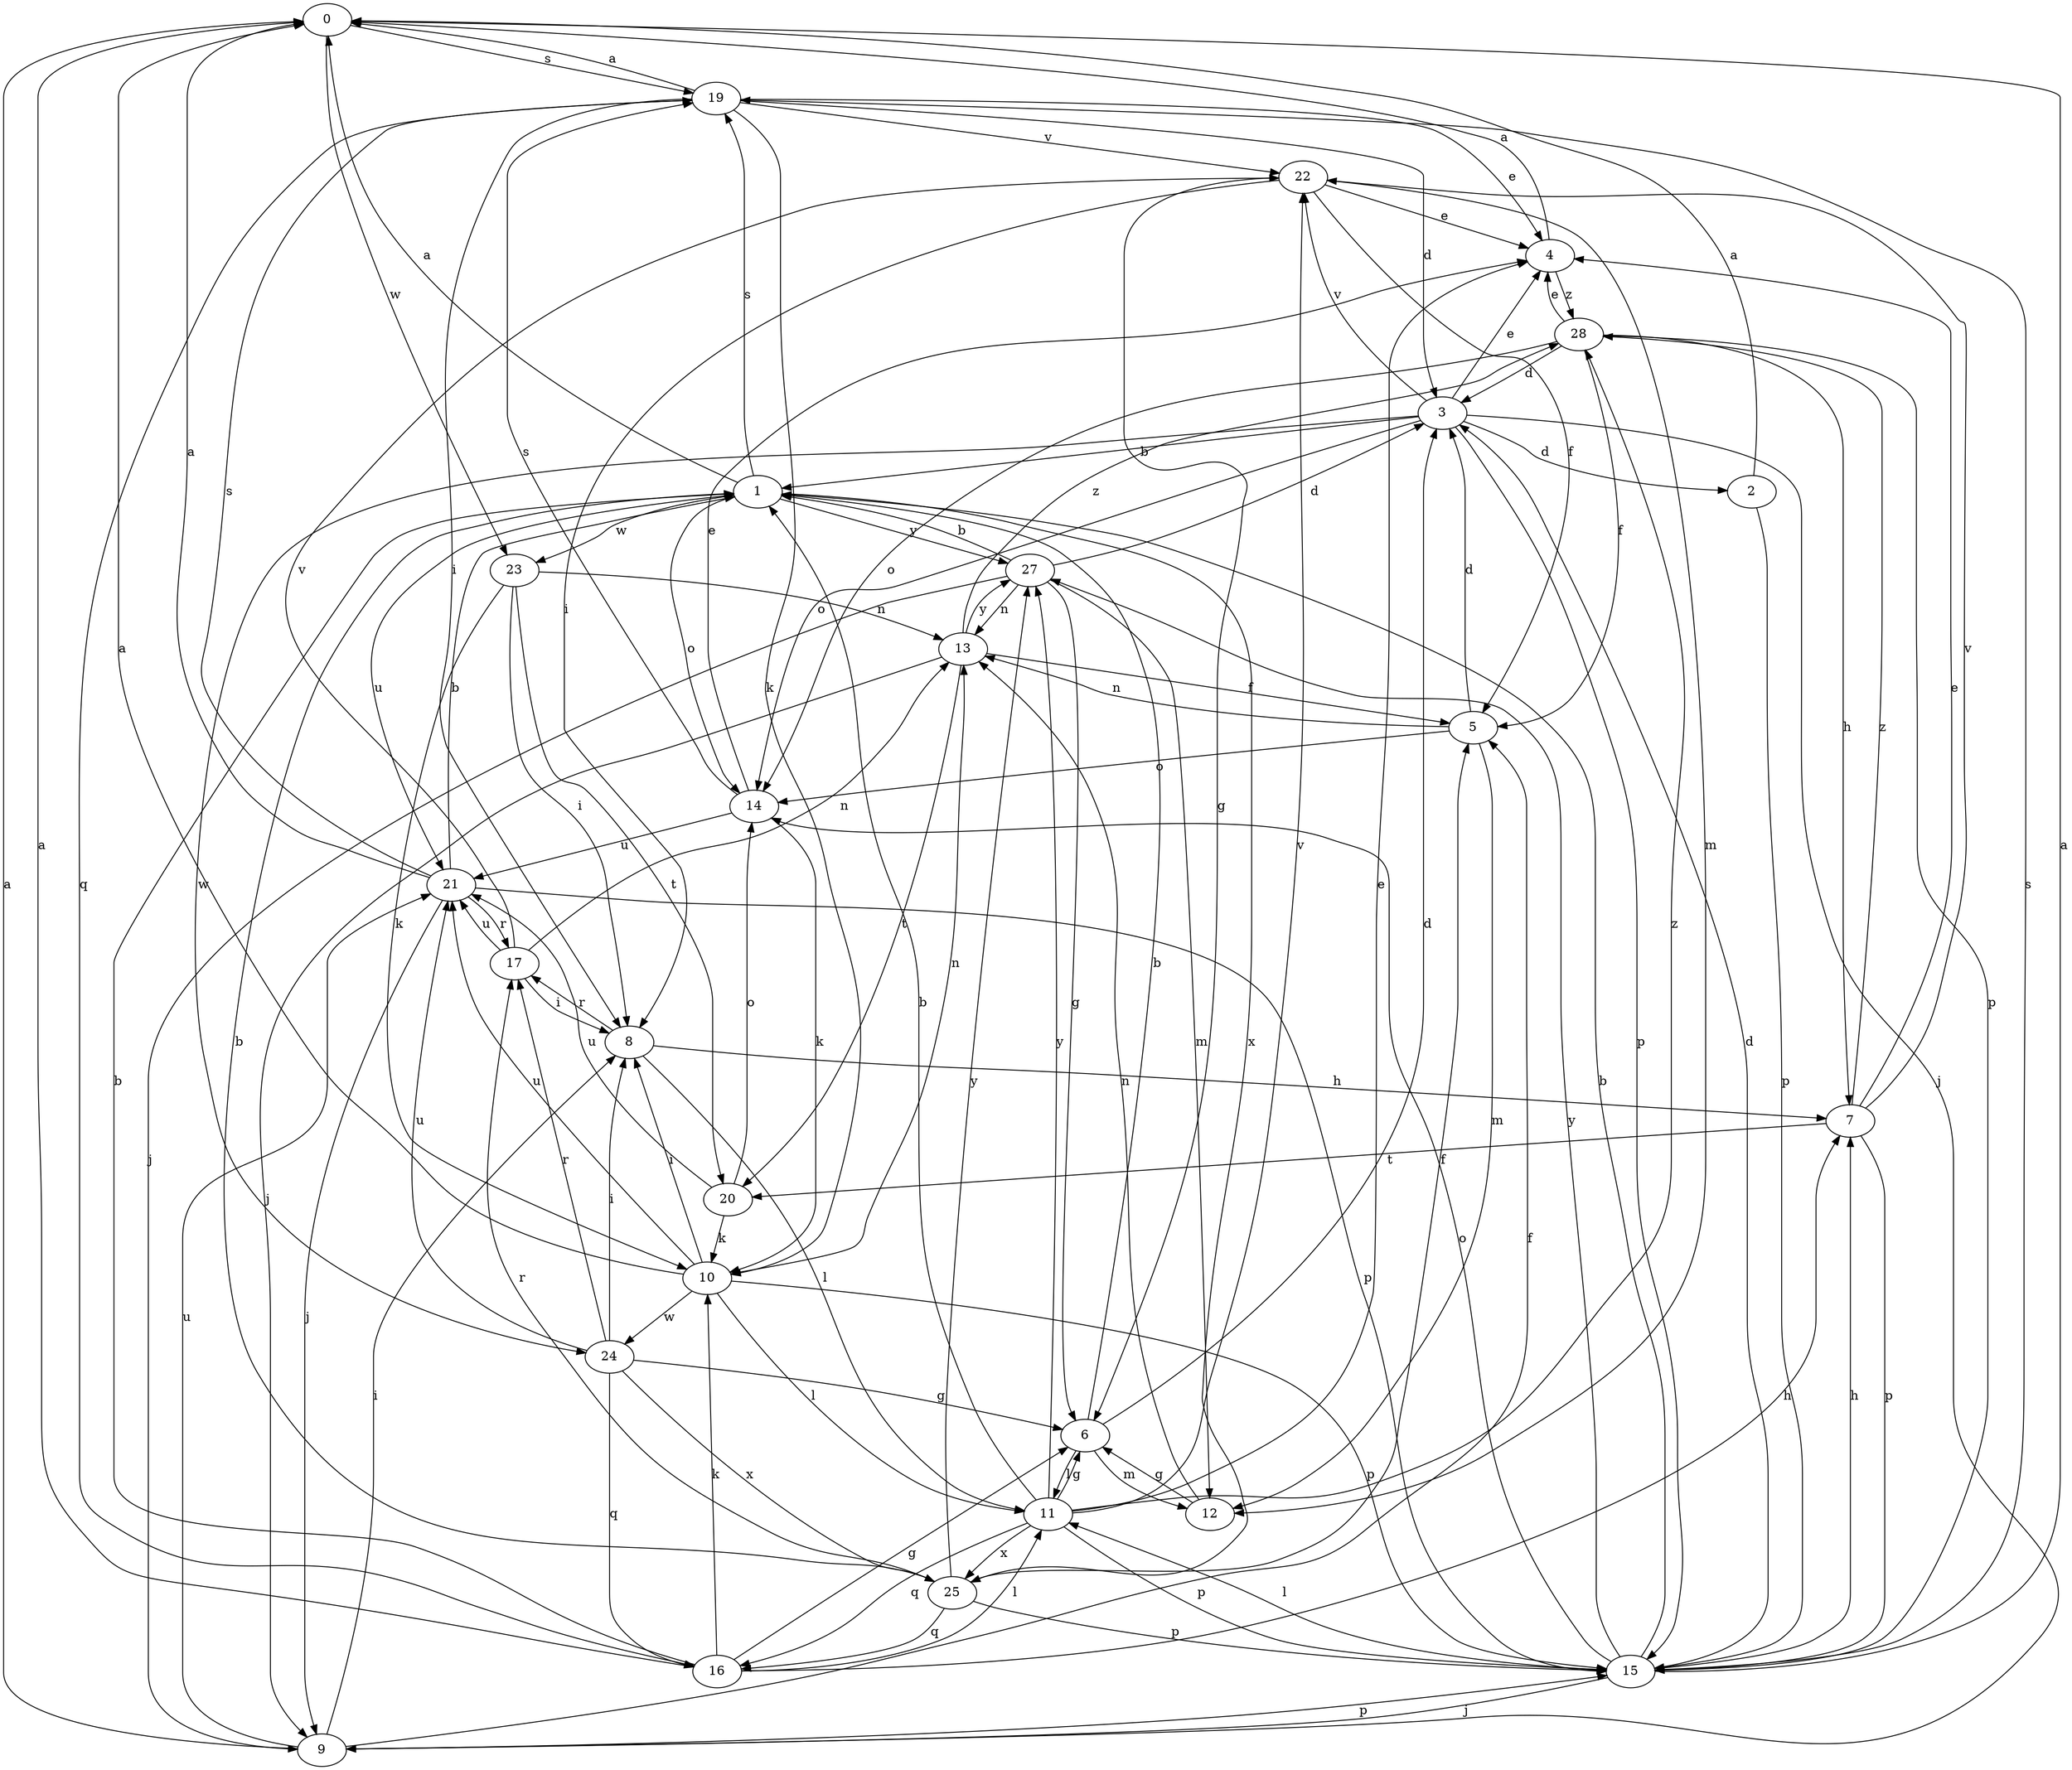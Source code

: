 strict digraph  {
0;
1;
2;
3;
4;
5;
6;
7;
8;
9;
10;
11;
12;
13;
14;
15;
16;
17;
19;
20;
21;
22;
23;
24;
25;
27;
28;
0 -> 19  [label=s];
0 -> 23  [label=w];
1 -> 0  [label=a];
1 -> 14  [label=o];
1 -> 19  [label=s];
1 -> 21  [label=u];
1 -> 23  [label=w];
1 -> 25  [label=x];
1 -> 27  [label=y];
2 -> 0  [label=a];
2 -> 15  [label=p];
3 -> 1  [label=b];
3 -> 2  [label=d];
3 -> 4  [label=e];
3 -> 9  [label=j];
3 -> 14  [label=o];
3 -> 15  [label=p];
3 -> 22  [label=v];
3 -> 24  [label=w];
4 -> 0  [label=a];
4 -> 28  [label=z];
5 -> 3  [label=d];
5 -> 12  [label=m];
5 -> 13  [label=n];
5 -> 14  [label=o];
6 -> 1  [label=b];
6 -> 3  [label=d];
6 -> 11  [label=l];
6 -> 12  [label=m];
7 -> 4  [label=e];
7 -> 15  [label=p];
7 -> 20  [label=t];
7 -> 22  [label=v];
7 -> 28  [label=z];
8 -> 7  [label=h];
8 -> 11  [label=l];
8 -> 17  [label=r];
9 -> 0  [label=a];
9 -> 5  [label=f];
9 -> 8  [label=i];
9 -> 15  [label=p];
9 -> 21  [label=u];
10 -> 0  [label=a];
10 -> 8  [label=i];
10 -> 11  [label=l];
10 -> 13  [label=n];
10 -> 15  [label=p];
10 -> 21  [label=u];
10 -> 24  [label=w];
11 -> 1  [label=b];
11 -> 4  [label=e];
11 -> 6  [label=g];
11 -> 15  [label=p];
11 -> 16  [label=q];
11 -> 22  [label=v];
11 -> 25  [label=x];
11 -> 27  [label=y];
11 -> 28  [label=z];
12 -> 6  [label=g];
12 -> 13  [label=n];
13 -> 5  [label=f];
13 -> 9  [label=j];
13 -> 20  [label=t];
13 -> 27  [label=y];
13 -> 28  [label=z];
14 -> 4  [label=e];
14 -> 10  [label=k];
14 -> 19  [label=s];
14 -> 21  [label=u];
15 -> 0  [label=a];
15 -> 1  [label=b];
15 -> 3  [label=d];
15 -> 7  [label=h];
15 -> 9  [label=j];
15 -> 11  [label=l];
15 -> 14  [label=o];
15 -> 19  [label=s];
15 -> 27  [label=y];
16 -> 0  [label=a];
16 -> 1  [label=b];
16 -> 6  [label=g];
16 -> 7  [label=h];
16 -> 10  [label=k];
16 -> 11  [label=l];
17 -> 8  [label=i];
17 -> 13  [label=n];
17 -> 21  [label=u];
17 -> 22  [label=v];
19 -> 0  [label=a];
19 -> 3  [label=d];
19 -> 4  [label=e];
19 -> 8  [label=i];
19 -> 10  [label=k];
19 -> 16  [label=q];
19 -> 22  [label=v];
20 -> 10  [label=k];
20 -> 14  [label=o];
20 -> 21  [label=u];
21 -> 0  [label=a];
21 -> 1  [label=b];
21 -> 9  [label=j];
21 -> 15  [label=p];
21 -> 17  [label=r];
21 -> 19  [label=s];
22 -> 4  [label=e];
22 -> 5  [label=f];
22 -> 6  [label=g];
22 -> 8  [label=i];
22 -> 12  [label=m];
23 -> 8  [label=i];
23 -> 10  [label=k];
23 -> 13  [label=n];
23 -> 20  [label=t];
24 -> 6  [label=g];
24 -> 8  [label=i];
24 -> 16  [label=q];
24 -> 17  [label=r];
24 -> 21  [label=u];
24 -> 25  [label=x];
25 -> 1  [label=b];
25 -> 5  [label=f];
25 -> 15  [label=p];
25 -> 16  [label=q];
25 -> 17  [label=r];
25 -> 27  [label=y];
27 -> 1  [label=b];
27 -> 3  [label=d];
27 -> 6  [label=g];
27 -> 9  [label=j];
27 -> 12  [label=m];
27 -> 13  [label=n];
28 -> 3  [label=d];
28 -> 4  [label=e];
28 -> 5  [label=f];
28 -> 7  [label=h];
28 -> 14  [label=o];
28 -> 15  [label=p];
}
